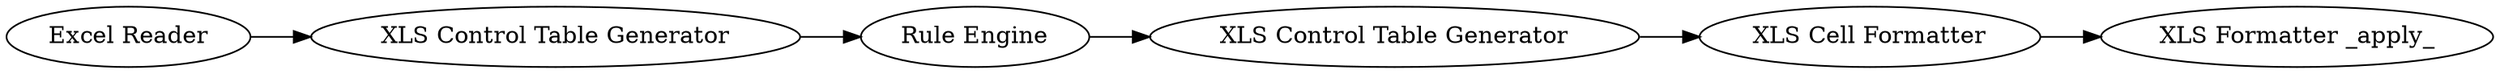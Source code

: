 digraph {
	4 -> 5
	3 -> 4
	5 -> 6
	2 -> 3
	7 -> 2
	5 [label="XLS Cell Formatter"]
	7 [label="Excel Reader"]
	4 [label="XLS Control Table Generator"]
	6 [label="XLS Formatter _apply_"]
	3 [label="Rule Engine"]
	2 [label="XLS Control Table Generator"]
	rankdir=LR
}
